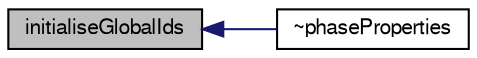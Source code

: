 digraph "initialiseGlobalIds"
{
  bgcolor="transparent";
  edge [fontname="FreeSans",fontsize="10",labelfontname="FreeSans",labelfontsize="10"];
  node [fontname="FreeSans",fontsize="10",shape=record];
  rankdir="LR";
  Node420 [label="initialiseGlobalIds",height=0.2,width=0.4,color="black", fillcolor="grey75", style="filled", fontcolor="black"];
  Node420 -> Node421 [dir="back",color="midnightblue",fontsize="10",style="solid",fontname="FreeSans"];
  Node421 [label="~phaseProperties",height=0.2,width=0.4,color="black",URL="$a23954.html#a7c5581bcfc3dcb59f1584b9749408775",tooltip="Destructor. "];
}
